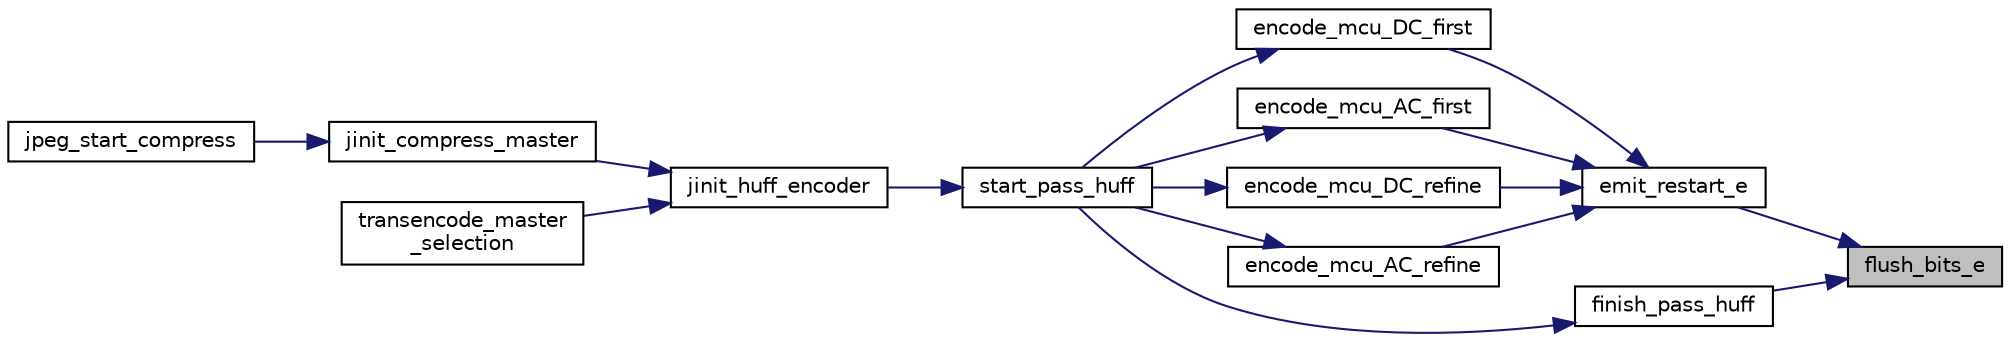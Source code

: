 digraph "flush_bits_e"
{
 // LATEX_PDF_SIZE
  bgcolor="transparent";
  edge [fontname="Helvetica",fontsize="10",labelfontname="Helvetica",labelfontsize="10"];
  node [fontname="Helvetica",fontsize="10",shape=record];
  rankdir="RL";
  Node229 [label="flush_bits_e",height=0.2,width=0.4,color="black", fillcolor="grey75", style="filled", fontcolor="black",tooltip=" "];
  Node229 -> Node230 [dir="back",color="midnightblue",fontsize="10",style="solid"];
  Node230 [label="emit_restart_e",height=0.2,width=0.4,color="black",URL="$jchuff_8c.html#a7888c7247d6425c291c2045cf3b84413",tooltip=" "];
  Node230 -> Node231 [dir="back",color="midnightblue",fontsize="10",style="solid"];
  Node231 [label="encode_mcu_DC_first",height=0.2,width=0.4,color="black",URL="$jchuff_8c.html#a2303fadff5a0fb6bdaa06eb03131d87e",tooltip=" "];
  Node231 -> Node232 [dir="back",color="midnightblue",fontsize="10",style="solid"];
  Node232 [label="start_pass_huff",height=0.2,width=0.4,color="black",URL="$jchuff_8c.html#ae80a7c97813173a2069266702346eb9f",tooltip=" "];
  Node232 -> Node233 [dir="back",color="midnightblue",fontsize="10",style="solid"];
  Node233 [label="jinit_huff_encoder",height=0.2,width=0.4,color="black",URL="$jchuff_8c.html#a77341cca2feceb164c104fdf8b79756b",tooltip=" "];
  Node233 -> Node234 [dir="back",color="midnightblue",fontsize="10",style="solid"];
  Node234 [label="jinit_compress_master",height=0.2,width=0.4,color="black",URL="$jcinit_8c.html#a9b434908559c6849283fcac944250b3b",tooltip=" "];
  Node234 -> Node235 [dir="back",color="midnightblue",fontsize="10",style="solid"];
  Node235 [label="jpeg_start_compress",height=0.2,width=0.4,color="black",URL="$jcapistd_8c.html#aacff7627af44bc9457601ba15577162d",tooltip=" "];
  Node233 -> Node236 [dir="back",color="midnightblue",fontsize="10",style="solid"];
  Node236 [label="transencode_master\l_selection",height=0.2,width=0.4,color="black",URL="$jctrans_8c.html#ae87fac6bd08f4b513d2f7f5629586733",tooltip=" "];
  Node230 -> Node237 [dir="back",color="midnightblue",fontsize="10",style="solid"];
  Node237 [label="encode_mcu_AC_first",height=0.2,width=0.4,color="black",URL="$jchuff_8c.html#a16f93bf9ad174d1e43f92a6844ba56f5",tooltip=" "];
  Node237 -> Node232 [dir="back",color="midnightblue",fontsize="10",style="solid"];
  Node230 -> Node238 [dir="back",color="midnightblue",fontsize="10",style="solid"];
  Node238 [label="encode_mcu_DC_refine",height=0.2,width=0.4,color="black",URL="$jchuff_8c.html#a668250087105455338e97ba0f612c700",tooltip=" "];
  Node238 -> Node232 [dir="back",color="midnightblue",fontsize="10",style="solid"];
  Node230 -> Node239 [dir="back",color="midnightblue",fontsize="10",style="solid"];
  Node239 [label="encode_mcu_AC_refine",height=0.2,width=0.4,color="black",URL="$jchuff_8c.html#af22cdbc60163714d02c04ed18d0fcc75",tooltip=" "];
  Node239 -> Node232 [dir="back",color="midnightblue",fontsize="10",style="solid"];
  Node229 -> Node240 [dir="back",color="midnightblue",fontsize="10",style="solid"];
  Node240 [label="finish_pass_huff",height=0.2,width=0.4,color="black",URL="$jchuff_8c.html#ab0f7f271927d5e929992cc4b3af7b131",tooltip=" "];
  Node240 -> Node232 [dir="back",color="midnightblue",fontsize="10",style="solid"];
}
